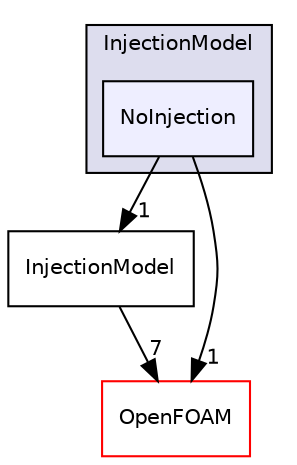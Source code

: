 digraph "src/lagrangian/intermediate/submodels/Kinematic/InjectionModel/NoInjection" {
  bgcolor=transparent;
  compound=true
  node [ fontsize="10", fontname="Helvetica"];
  edge [ labelfontsize="10", labelfontname="Helvetica"];
  subgraph clusterdir_2c52a1c2f0c7ead309c5b735cade1a7e {
    graph [ bgcolor="#ddddee", pencolor="black", label="InjectionModel" fontname="Helvetica", fontsize="10", URL="dir_2c52a1c2f0c7ead309c5b735cade1a7e.html"]
  dir_cd9920d3eff7424ae6dc764434f18aad [shape=box, label="NoInjection", style="filled", fillcolor="#eeeeff", pencolor="black", URL="dir_cd9920d3eff7424ae6dc764434f18aad.html"];
  }
  dir_ee3de75dfe155d4ca6e4529231428527 [shape=box label="InjectionModel" URL="dir_ee3de75dfe155d4ca6e4529231428527.html"];
  dir_c5473ff19b20e6ec4dfe5c310b3778a8 [shape=box label="OpenFOAM" color="red" URL="dir_c5473ff19b20e6ec4dfe5c310b3778a8.html"];
  dir_cd9920d3eff7424ae6dc764434f18aad->dir_ee3de75dfe155d4ca6e4529231428527 [headlabel="1", labeldistance=1.5 headhref="dir_001533_001530.html"];
  dir_cd9920d3eff7424ae6dc764434f18aad->dir_c5473ff19b20e6ec4dfe5c310b3778a8 [headlabel="1", labeldistance=1.5 headhref="dir_001533_001897.html"];
  dir_ee3de75dfe155d4ca6e4529231428527->dir_c5473ff19b20e6ec4dfe5c310b3778a8 [headlabel="7", labeldistance=1.5 headhref="dir_001530_001897.html"];
}

